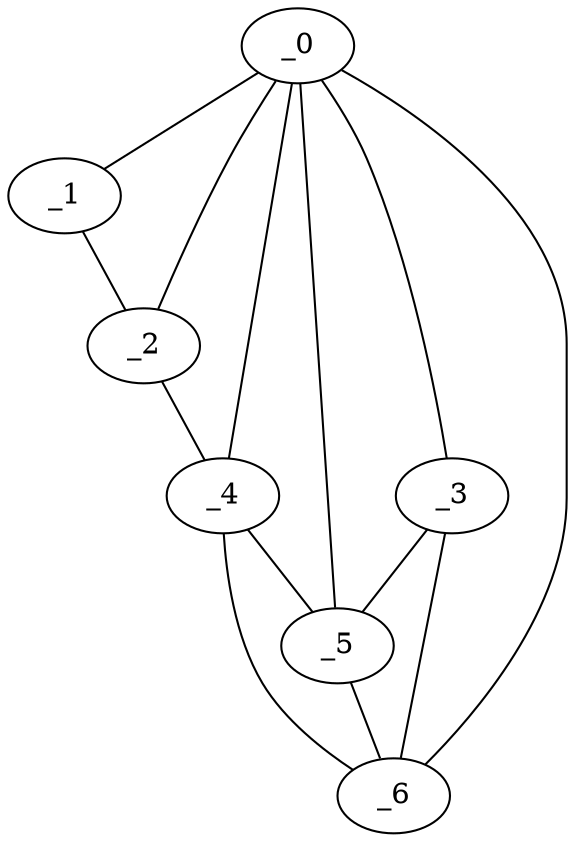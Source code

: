 graph "obj50__135.gxl" {
	_0	 [x=48,
		y=39];
	_1	 [x=74,
		y=10];
	_0 -- _1	 [valence=1];
	_2	 [x=84,
		y=39];
	_0 -- _2	 [valence=1];
	_3	 [x=94,
		y=108];
	_0 -- _3	 [valence=1];
	_4	 [x=95,
		y=87];
	_0 -- _4	 [valence=1];
	_5	 [x=95,
		y=95];
	_0 -- _5	 [valence=2];
	_6	 [x=97,
		y=116];
	_0 -- _6	 [valence=1];
	_1 -- _2	 [valence=1];
	_2 -- _4	 [valence=1];
	_3 -- _5	 [valence=2];
	_3 -- _6	 [valence=2];
	_4 -- _5	 [valence=2];
	_4 -- _6	 [valence=1];
	_5 -- _6	 [valence=2];
}
